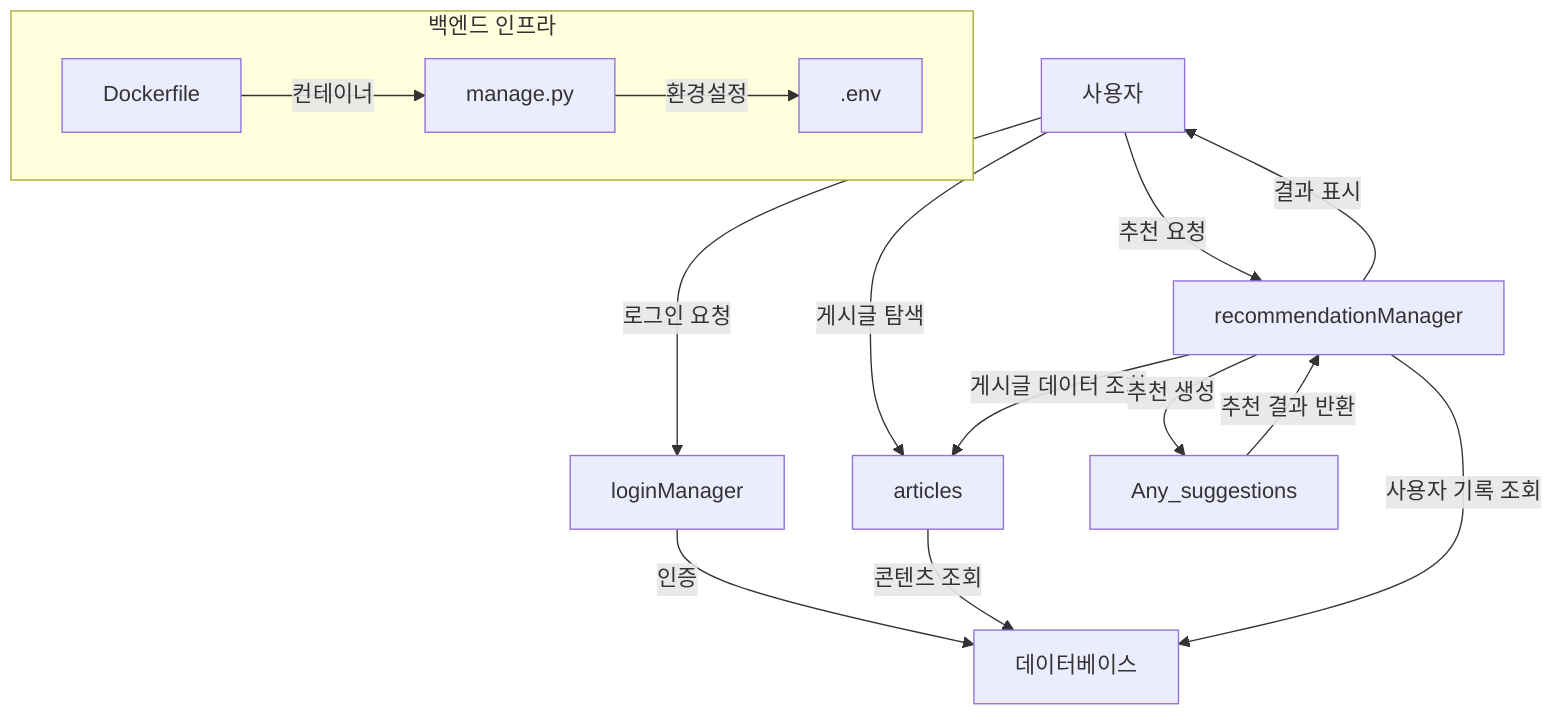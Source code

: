 graph TD
    A[사용자] -->|로그인 요청| B[loginManager]
    B -->|인증| C[데이터베이스]
    
    A -->|게시글 탐색| D[articles]
    D -->|콘텐츠 조회| C
    
    A -->|추천 요청| E[recommendationManager]
    E -->|사용자 기록 조회| C
    E -->|게시글 데이터 조회| D
    E -->|추천 생성| F[Any_suggestions]
    
    F -->|추천 결과 반환| E
    E -->|결과 표시| A
    
    subgraph 백엔드 인프라
        G[Dockerfile] -->|컨테이너| H[manage.py]
        H -->|환경설정| I[.env]
    end